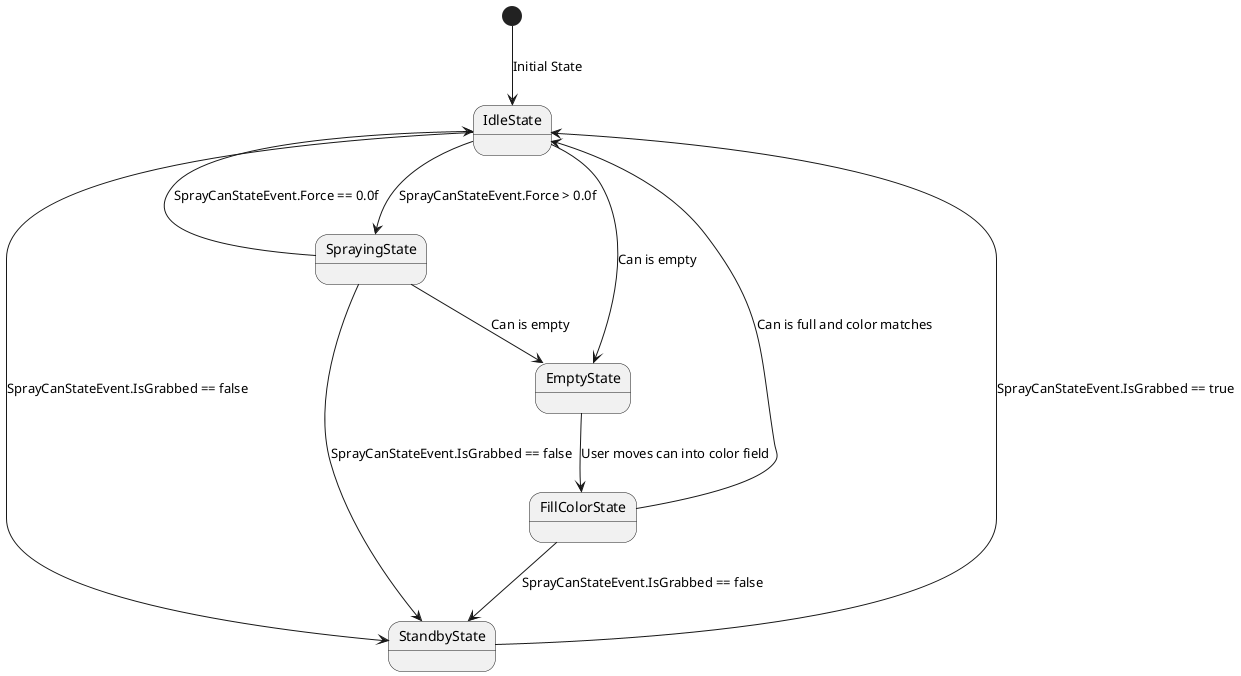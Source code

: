@startuml
[*] --> IdleState : Initial State

IdleState --> EmptyState : Can is empty
IdleState --> StandbyState : SprayCanStateEvent.IsGrabbed == false
IdleState --> SprayingState : SprayCanStateEvent.Force > 0.0f

EmptyState --> FillColorState : User moves can into color field

FillColorState --> IdleState : Can is full and color matches
FillColorState --> StandbyState : SprayCanStateEvent.IsGrabbed == false

SprayingState --> EmptyState : Can is empty
SprayingState --> IdleState : SprayCanStateEvent.Force == 0.0f
SprayingState --> StandbyState : SprayCanStateEvent.IsGrabbed == false

StandbyState --> IdleState : SprayCanStateEvent.IsGrabbed == true

@enduml